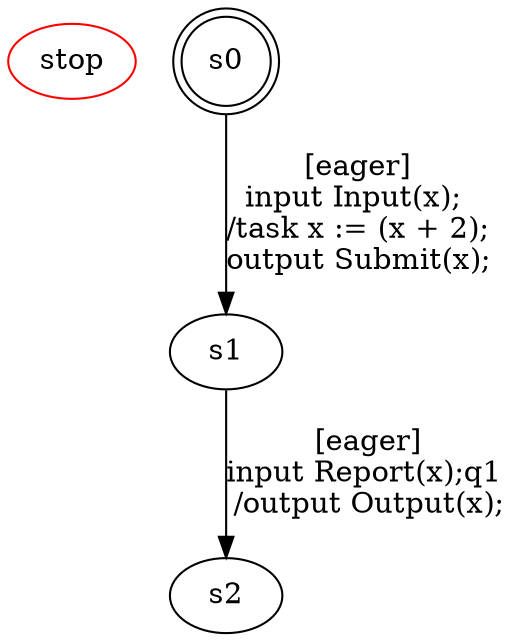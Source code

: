 digraph agent {
  stop [color=red];
  s0[shape=doublecircle];
  s0 -> s1 [label="[eager]\ninput Input(x); \n/task x := (x + 2);
output Submit(x);
"];
  s1 -> s2 [label="[eager]\ninput Report(x);q1 \n/output Output(x);
"];
}

